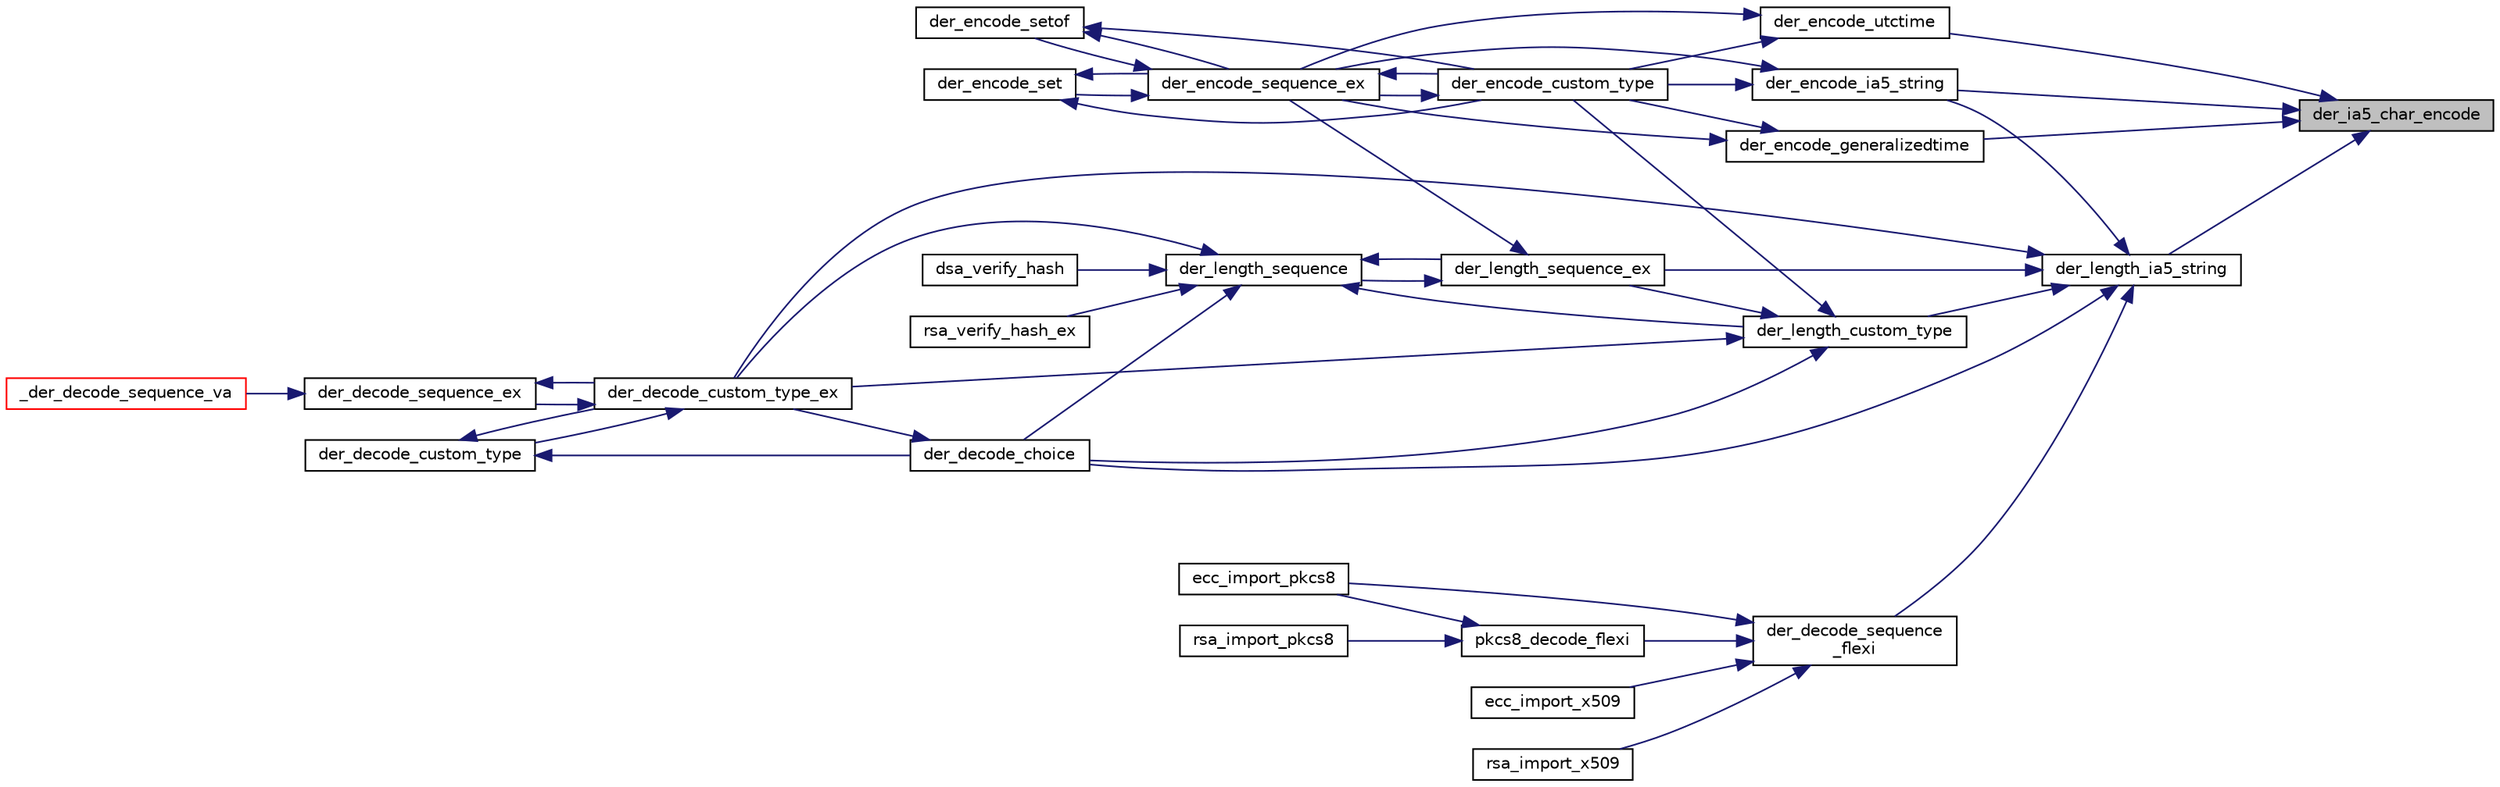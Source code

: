 digraph "der_ia5_char_encode"
{
 // LATEX_PDF_SIZE
  edge [fontname="Helvetica",fontsize="10",labelfontname="Helvetica",labelfontsize="10"];
  node [fontname="Helvetica",fontsize="10",shape=record];
  rankdir="RL";
  Node1 [label="der_ia5_char_encode",height=0.2,width=0.4,color="black", fillcolor="grey75", style="filled", fontcolor="black",tooltip=" "];
  Node1 -> Node2 [dir="back",color="midnightblue",fontsize="10",style="solid"];
  Node2 [label="der_encode_generalizedtime",height=0.2,width=0.4,color="black", fillcolor="white", style="filled",URL="$der__encode__generalizedtime_8c.html#aad5cb8eacf3ef8a1317dfff253f1a3da",tooltip="Encodes a Generalized time structure in DER format."];
  Node2 -> Node3 [dir="back",color="midnightblue",fontsize="10",style="solid"];
  Node3 [label="der_encode_custom_type",height=0.2,width=0.4,color="black", fillcolor="white", style="filled",URL="$der__encode__custom__type_8c.html#a20c801e1d73f944c7f43acc2228211b2",tooltip="Encode a Custom Type."];
  Node3 -> Node4 [dir="back",color="midnightblue",fontsize="10",style="solid"];
  Node4 [label="der_encode_sequence_ex",height=0.2,width=0.4,color="black", fillcolor="white", style="filled",URL="$der__encode__sequence__ex_8c.html#af435bfc378dd9f42af2a211c0fe1aced",tooltip="Encode a SEQUENCE."];
  Node4 -> Node3 [dir="back",color="midnightblue",fontsize="10",style="solid"];
  Node4 -> Node5 [dir="back",color="midnightblue",fontsize="10",style="solid"];
  Node5 [label="der_encode_set",height=0.2,width=0.4,color="black", fillcolor="white", style="filled",URL="$der__encode__set_8c.html#a4aa04a42171146d2f510e41b84dd72f1",tooltip=" "];
  Node5 -> Node3 [dir="back",color="midnightblue",fontsize="10",style="solid"];
  Node5 -> Node4 [dir="back",color="midnightblue",fontsize="10",style="solid"];
  Node4 -> Node6 [dir="back",color="midnightblue",fontsize="10",style="solid"];
  Node6 [label="der_encode_setof",height=0.2,width=0.4,color="black", fillcolor="white", style="filled",URL="$der__encode__setof_8c.html#a5187d93224e9b002d4e7db8c7d721339",tooltip="Encode a SETOF stucture."];
  Node6 -> Node3 [dir="back",color="midnightblue",fontsize="10",style="solid"];
  Node6 -> Node4 [dir="back",color="midnightblue",fontsize="10",style="solid"];
  Node2 -> Node4 [dir="back",color="midnightblue",fontsize="10",style="solid"];
  Node1 -> Node7 [dir="back",color="midnightblue",fontsize="10",style="solid"];
  Node7 [label="der_encode_ia5_string",height=0.2,width=0.4,color="black", fillcolor="white", style="filled",URL="$der__encode__ia5__string_8c.html#aacd6a2caac510779f82b845b78f4ba15",tooltip="Store an IA5 STRING."];
  Node7 -> Node3 [dir="back",color="midnightblue",fontsize="10",style="solid"];
  Node7 -> Node4 [dir="back",color="midnightblue",fontsize="10",style="solid"];
  Node1 -> Node8 [dir="back",color="midnightblue",fontsize="10",style="solid"];
  Node8 [label="der_encode_utctime",height=0.2,width=0.4,color="black", fillcolor="white", style="filled",URL="$der__encode__utctime_8c.html#a8b92a8a2246fa8aaca2378471d1ed78d",tooltip="Encodes a UTC time structure in DER format."];
  Node8 -> Node3 [dir="back",color="midnightblue",fontsize="10",style="solid"];
  Node8 -> Node4 [dir="back",color="midnightblue",fontsize="10",style="solid"];
  Node1 -> Node9 [dir="back",color="midnightblue",fontsize="10",style="solid"];
  Node9 [label="der_length_ia5_string",height=0.2,width=0.4,color="black", fillcolor="white", style="filled",URL="$der__length__ia5__string_8c.html#a37e6cf2c534040fe726a760956eade04",tooltip="Gets length of DER encoding of IA5 STRING."];
  Node9 -> Node10 [dir="back",color="midnightblue",fontsize="10",style="solid"];
  Node10 [label="der_decode_choice",height=0.2,width=0.4,color="black", fillcolor="white", style="filled",URL="$der__decode__choice_8c.html#abbc3f8406cbf0c2d75b1c801192dcad4",tooltip="Decode a CHOICE."];
  Node10 -> Node11 [dir="back",color="midnightblue",fontsize="10",style="solid"];
  Node11 [label="der_decode_custom_type_ex",height=0.2,width=0.4,color="black", fillcolor="white", style="filled",URL="$der__decode__custom__type_8c.html#aaa3acc13042e5d9244ac279a354775fe",tooltip="Extended-decode a Custom type."];
  Node11 -> Node12 [dir="back",color="midnightblue",fontsize="10",style="solid"];
  Node12 [label="der_decode_custom_type",height=0.2,width=0.4,color="black", fillcolor="white", style="filled",URL="$der__decode__custom__type_8c.html#a698f6c64586707819ebd6f90a14264e8",tooltip="Decode a Custom type."];
  Node12 -> Node10 [dir="back",color="midnightblue",fontsize="10",style="solid"];
  Node12 -> Node11 [dir="back",color="midnightblue",fontsize="10",style="solid"];
  Node11 -> Node13 [dir="back",color="midnightblue",fontsize="10",style="solid"];
  Node13 [label="der_decode_sequence_ex",height=0.2,width=0.4,color="black", fillcolor="white", style="filled",URL="$der__decode__sequence__ex_8c.html#a388cbc3f5c404637bc51f9dfb2d4f677",tooltip="Decode a SEQUENCE."];
  Node13 -> Node11 [dir="back",color="midnightblue",fontsize="10",style="solid"];
  Node13 -> Node14 [dir="back",color="midnightblue",fontsize="10",style="solid"];
  Node14 [label="_der_decode_sequence_va",height=0.2,width=0.4,color="red", fillcolor="white", style="filled",URL="$der__decode__sequence__multi_8c.html#a1c505b541a0ed6ddcdccc8ddcef9ed9e",tooltip="Decode a SEQUENCE type using a VA list."];
  Node9 -> Node11 [dir="back",color="midnightblue",fontsize="10",style="solid"];
  Node9 -> Node28 [dir="back",color="midnightblue",fontsize="10",style="solid"];
  Node28 [label="der_length_custom_type",height=0.2,width=0.4,color="black", fillcolor="white", style="filled",URL="$der__length__custom__type_8c.html#aff691792e4f0be46252fad3b9aa4955c",tooltip="Get the length of a DER custom type."];
  Node28 -> Node10 [dir="back",color="midnightblue",fontsize="10",style="solid"];
  Node28 -> Node11 [dir="back",color="midnightblue",fontsize="10",style="solid"];
  Node28 -> Node3 [dir="back",color="midnightblue",fontsize="10",style="solid"];
  Node28 -> Node29 [dir="back",color="midnightblue",fontsize="10",style="solid"];
  Node29 [label="der_length_sequence_ex",height=0.2,width=0.4,color="black", fillcolor="white", style="filled",URL="$der__length__sequence_8c.html#ad3804ae56675e41a9d142c62d6c3bb2d",tooltip=" "];
  Node29 -> Node4 [dir="back",color="midnightblue",fontsize="10",style="solid"];
  Node29 -> Node30 [dir="back",color="midnightblue",fontsize="10",style="solid"];
  Node30 [label="der_length_sequence",height=0.2,width=0.4,color="black", fillcolor="white", style="filled",URL="$der__length__sequence_8c.html#a46c60ff7d1e17a527913809bffe41546",tooltip="Get the length of a DER sequence."];
  Node30 -> Node10 [dir="back",color="midnightblue",fontsize="10",style="solid"];
  Node30 -> Node11 [dir="back",color="midnightblue",fontsize="10",style="solid"];
  Node30 -> Node28 [dir="back",color="midnightblue",fontsize="10",style="solid"];
  Node30 -> Node29 [dir="back",color="midnightblue",fontsize="10",style="solid"];
  Node30 -> Node31 [dir="back",color="midnightblue",fontsize="10",style="solid"];
  Node31 [label="dsa_verify_hash",height=0.2,width=0.4,color="black", fillcolor="white", style="filled",URL="$dsa__verify__hash_8c.html#ac636d46984e6c51a1e60a3d27a5a7da1",tooltip="Verify a DSA signature."];
  Node30 -> Node32 [dir="back",color="midnightblue",fontsize="10",style="solid"];
  Node32 [label="rsa_verify_hash_ex",height=0.2,width=0.4,color="black", fillcolor="white", style="filled",URL="$rsa__verify__hash_8c.html#af3e9ec6fff93de785cd2528f5b295ca2",tooltip="PKCS #1 de-sign then v1.5 or PSS depad."];
  Node9 -> Node7 [dir="back",color="midnightblue",fontsize="10",style="solid"];
  Node9 -> Node33 [dir="back",color="midnightblue",fontsize="10",style="solid"];
  Node33 [label="der_decode_sequence\l_flexi",height=0.2,width=0.4,color="black", fillcolor="white", style="filled",URL="$der__decode__sequence__flexi_8c.html#acec68888a6eae3b64f54b37cfb43d9b1",tooltip="ASN.1 DER Flexi(ble) decoder will decode arbitrary DER packets and create a linked list of the decode..."];
  Node33 -> Node34 [dir="back",color="midnightblue",fontsize="10",style="solid"];
  Node34 [label="pkcs8_decode_flexi",height=0.2,width=0.4,color="black", fillcolor="white", style="filled",URL="$pkcs8__decode__flexi_8c.html#a1b0d8fcf234d94638b2554ccea725003",tooltip="PKCS#8 decrypt if necessary & flexi-decode."];
  Node34 -> Node35 [dir="back",color="midnightblue",fontsize="10",style="solid"];
  Node35 [label="ecc_import_pkcs8",height=0.2,width=0.4,color="black", fillcolor="white", style="filled",URL="$ecc__import__pkcs8_8c.html#a0f0e747f119685eee3cc412f4480c52e",tooltip=" "];
  Node34 -> Node23 [dir="back",color="midnightblue",fontsize="10",style="solid"];
  Node23 [label="rsa_import_pkcs8",height=0.2,width=0.4,color="black", fillcolor="white", style="filled",URL="$rsa__import__pkcs8_8c.html#a3d44c6233a326316f7fb01c9d834fad4",tooltip="Import an RSAPublicKey or RSAPrivateKey in PKCS#8 format."];
  Node33 -> Node35 [dir="back",color="midnightblue",fontsize="10",style="solid"];
  Node33 -> Node36 [dir="back",color="midnightblue",fontsize="10",style="solid"];
  Node36 [label="ecc_import_x509",height=0.2,width=0.4,color="black", fillcolor="white", style="filled",URL="$ecc__import__x509_8c.html#abd7477bc1144cdfd4f9e2da835eefbf6",tooltip="Import an ECC key from a X.509 certificate."];
  Node33 -> Node24 [dir="back",color="midnightblue",fontsize="10",style="solid"];
  Node24 [label="rsa_import_x509",height=0.2,width=0.4,color="black", fillcolor="white", style="filled",URL="$rsa__import__x509_8c.html#af7fd232bdc803e8d3f8a109dc171110d",tooltip="Import an RSA key from a X.509 certificate."];
  Node9 -> Node29 [dir="back",color="midnightblue",fontsize="10",style="solid"];
}
